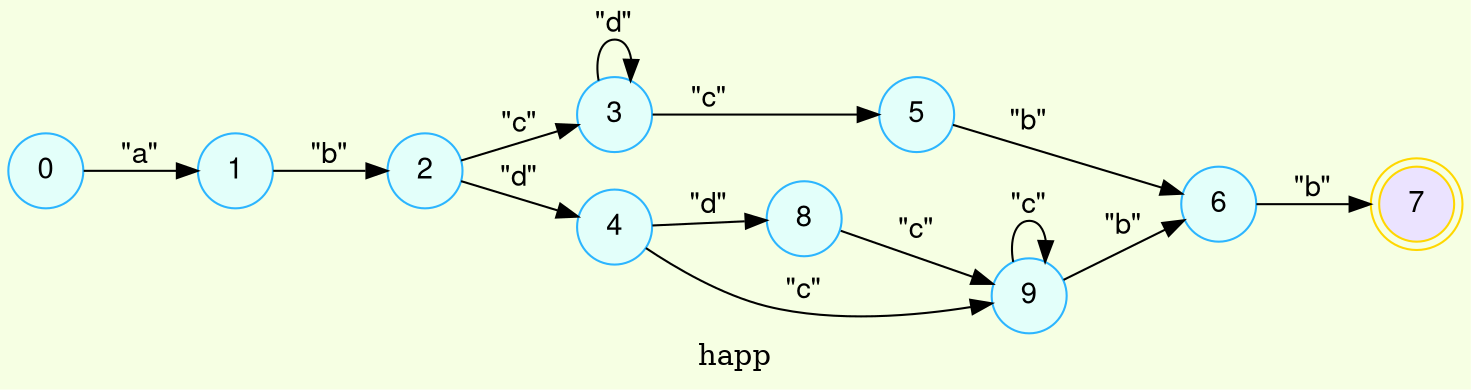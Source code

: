 digraph finite_state_machine {
	bgcolor = "#F6FFE3"
	node [fontname="Helvetica,Arial,sans-serif" ]
	edge [fontname="Helvetica,Arial,sans-serif"]
	rankdir=LR;
	node [shape = doublecircle, color = gold fillcolor="#EBE3FF" style =filled];7;
	node [shape = circle, color = "#2CB5FF" fillcolor="#E3FFFA" style =filled];

0->1[label = "\"a\""];
1->2[label = "\"b\""];
2->3[label = "\"c\""];
3->3[label = "\"d\""];
3->5[label = "\"c\""];
5->6[label = "\"b\""];
6->7[label = "\"b\""];
4->8[label = "\"d\""];
8->9[label = "\"c\""];
9->9[label = "\"c\""];
9->6[label = "\"b\""];
4->9[label = "\"c\""];
2->4[label = "\"d\""];
label= happ}